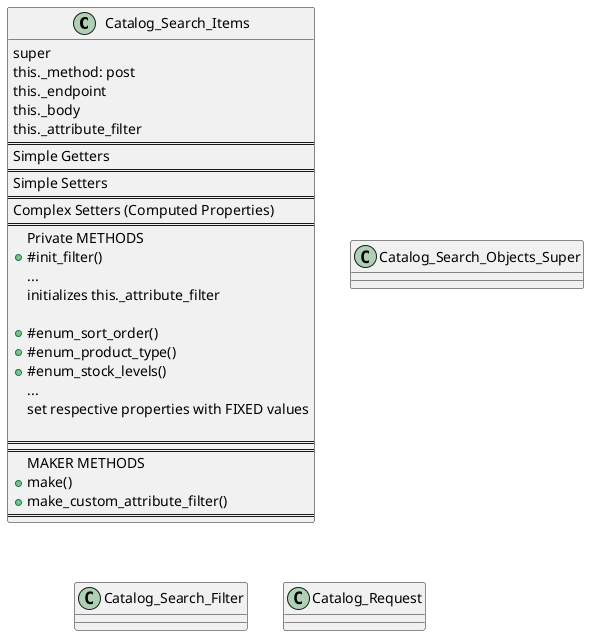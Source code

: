 @startuml
'https://plantuml.com/sequence-diagram



class Catalog_Search_Items{
super
this._method: post
this._endpoint
this._body
this._attribute_filter
==
Simple Getters
==
Simple Setters
==
Complex Setters (Computed Properties)
==
Private METHODS
+#init_filter()
...
initializes this._attribute_filter

+#enum_sort_order()
+#enum_product_type()
+#enum_stock_levels()
...
set respective properties with FIXED values

==
==
MAKER METHODS
+ make()
+ make_custom_attribute_filter()
==
}



class Catalog_Search_Objects_Super {

}


class Catalog_Search_Filter{

}


class Catalog_Request {

}



@enduml